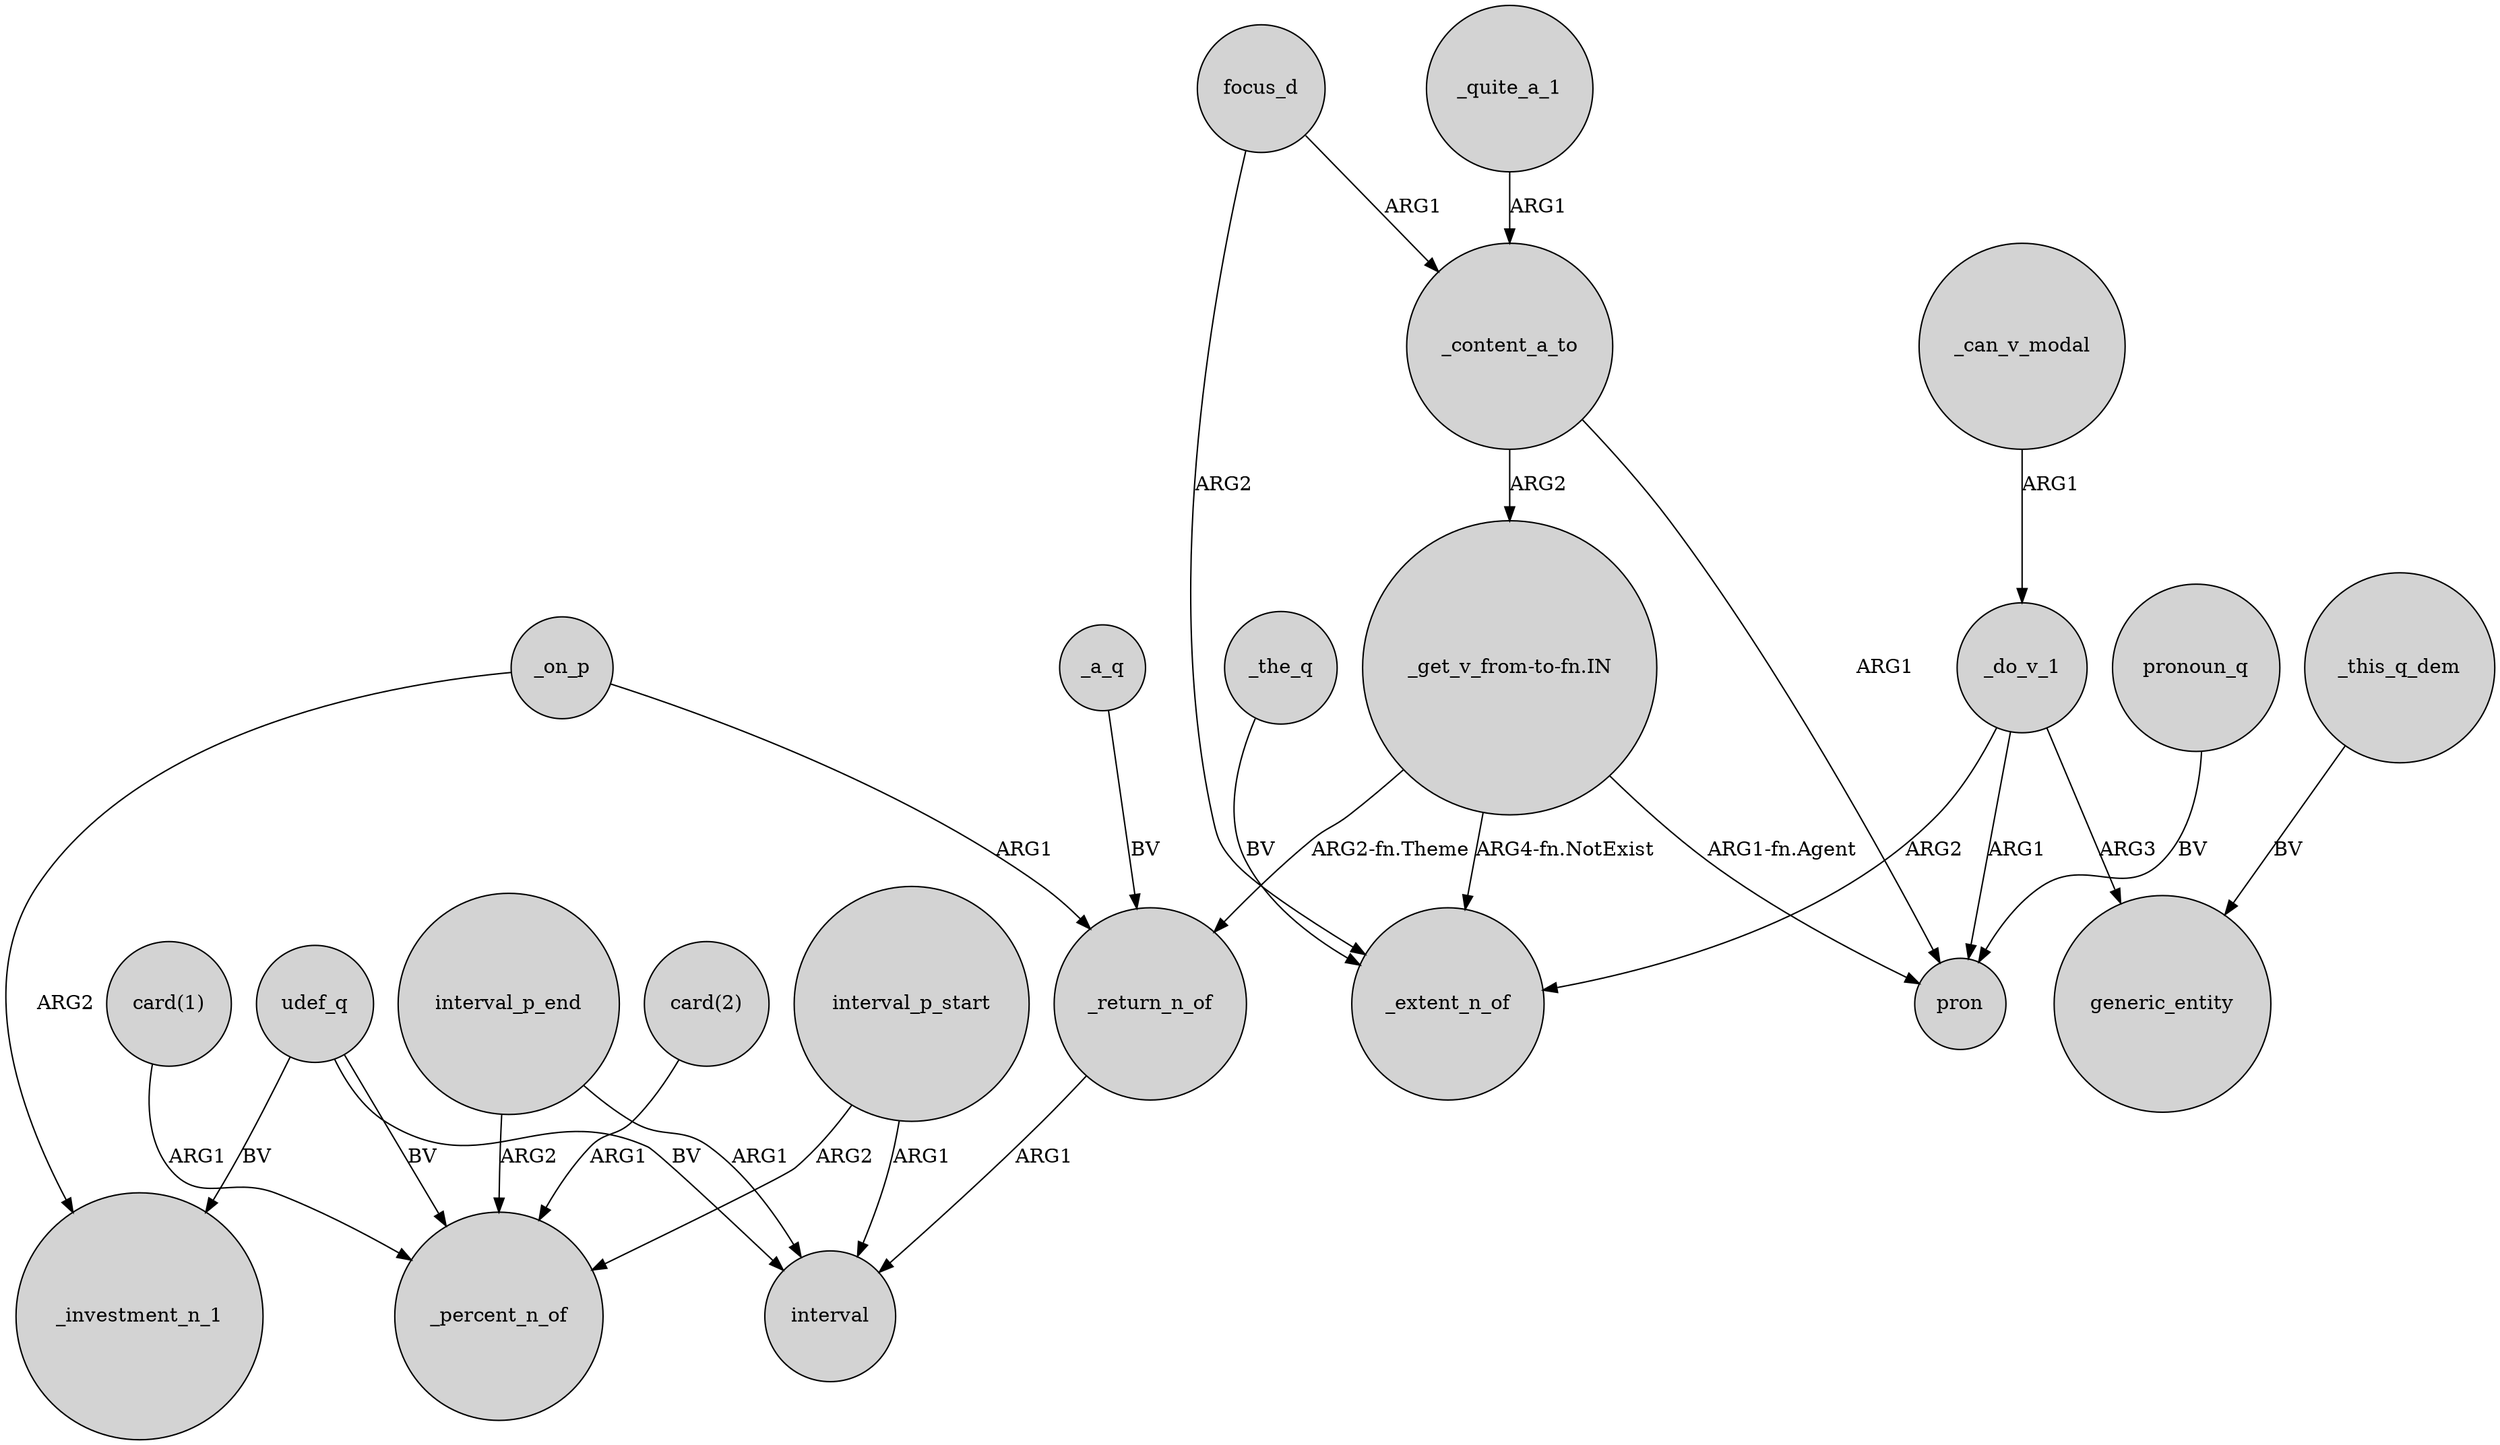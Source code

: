 digraph {
	node [shape=circle style=filled]
	"_get_v_from-to-fn.IN" -> _return_n_of [label="ARG2-fn.Theme"]
	"card(1)" -> _percent_n_of [label=ARG1]
	focus_d -> _extent_n_of [label=ARG2]
	interval_p_start -> _percent_n_of [label=ARG2]
	_on_p -> _investment_n_1 [label=ARG2]
	_content_a_to -> "_get_v_from-to-fn.IN" [label=ARG2]
	"card(2)" -> _percent_n_of [label=ARG1]
	_do_v_1 -> generic_entity [label=ARG3]
	"_get_v_from-to-fn.IN" -> pron [label="ARG1-fn.Agent"]
	"_get_v_from-to-fn.IN" -> _extent_n_of [label="ARG4-fn.NotExist"]
	interval_p_end -> _percent_n_of [label=ARG2]
	_content_a_to -> pron [label=ARG1]
	_a_q -> _return_n_of [label=BV]
	_return_n_of -> interval [label=ARG1]
	_quite_a_1 -> _content_a_to [label=ARG1]
	focus_d -> _content_a_to [label=ARG1]
	_do_v_1 -> _extent_n_of [label=ARG2]
	pronoun_q -> pron [label=BV]
	_do_v_1 -> pron [label=ARG1]
	_this_q_dem -> generic_entity [label=BV]
	interval_p_start -> interval [label=ARG1]
	_on_p -> _return_n_of [label=ARG1]
	_can_v_modal -> _do_v_1 [label=ARG1]
	interval_p_end -> interval [label=ARG1]
	udef_q -> _investment_n_1 [label=BV]
	_the_q -> _extent_n_of [label=BV]
	udef_q -> _percent_n_of [label=BV]
	udef_q -> interval [label=BV]
}
